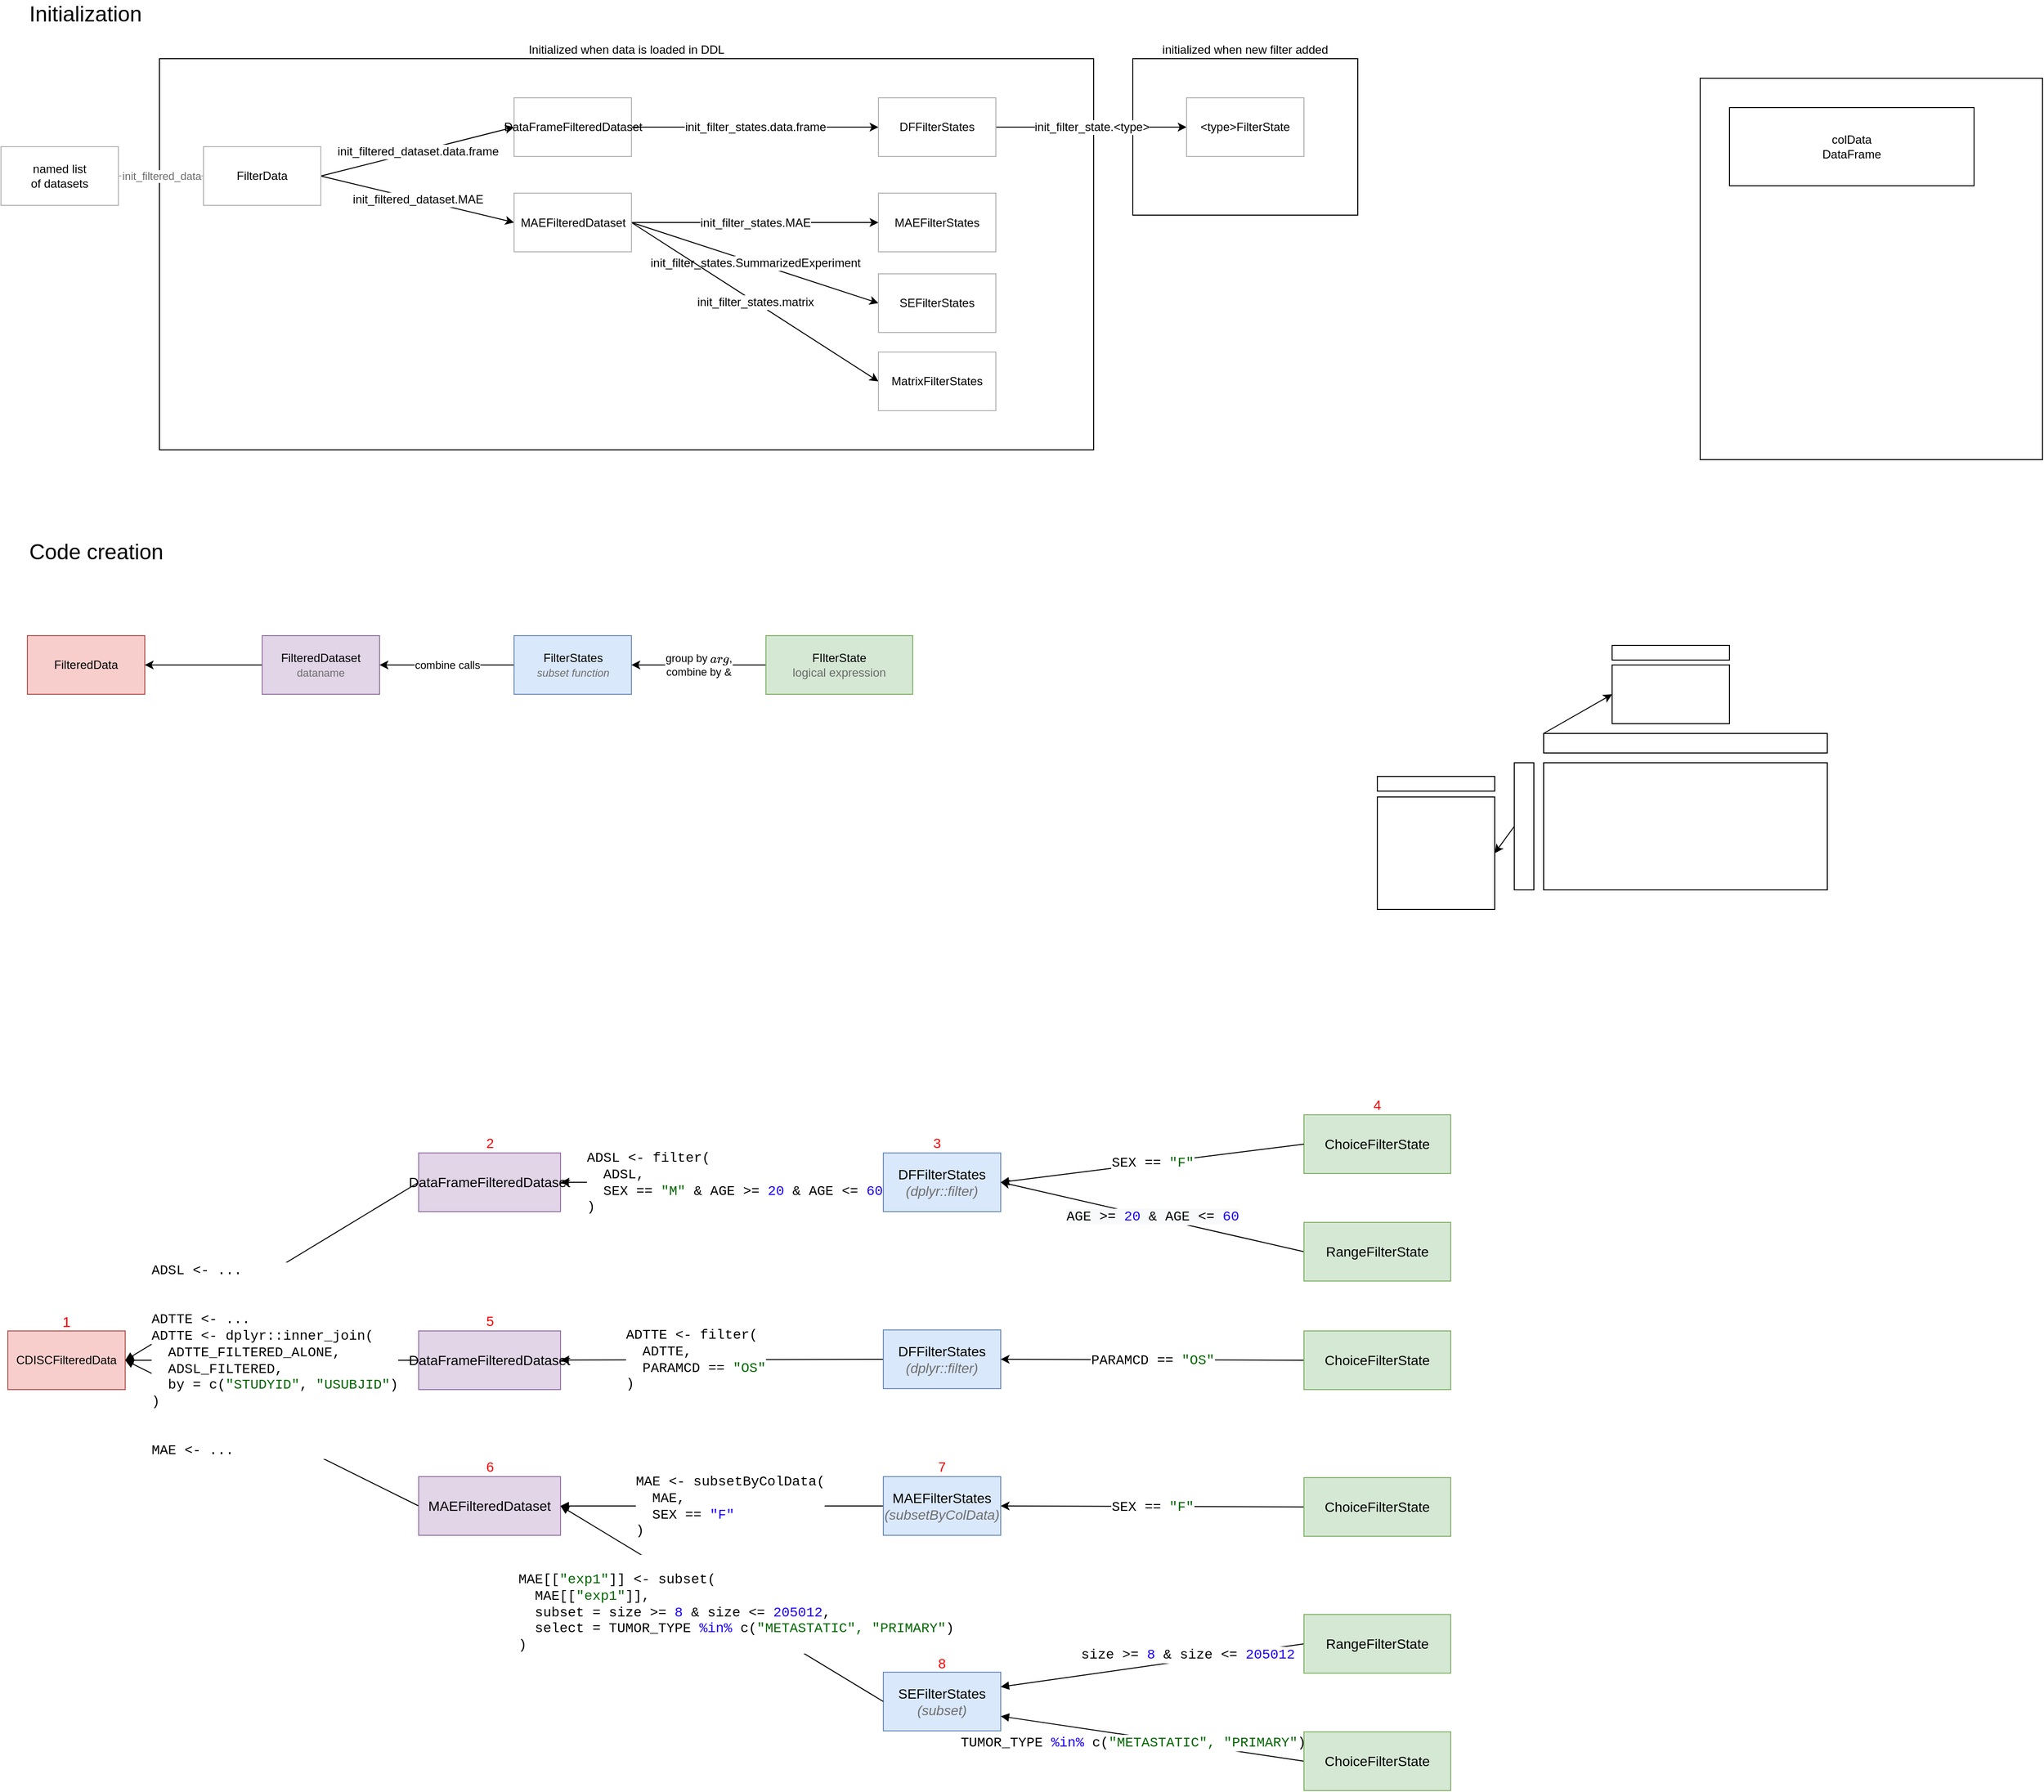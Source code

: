 <?xml version="1.0" encoding="UTF-8"?>
<mxfile version="22.1.17" type="google">
  <diagram id="6JaHPTwQ3IZ62b7ubyOW" name="Elements of the filter-panel">
    <mxGraphModel dx="2293" dy="977" grid="1" gridSize="10" guides="1" tooltips="1" connect="1" arrows="1" fold="1" page="1" pageScale="1" pageWidth="827" pageHeight="1169" math="0" shadow="0">
      <root>
        <mxCell id="0" />
        <mxCell id="1" parent="0" />
        <mxCell id="wHSzEoxw40m1ypYUr5Cm-58" style="rounded=0;orthogonalLoop=1;jettySize=auto;html=1;exitX=0;exitY=0.5;exitDx=0;exitDy=0;fontFamily=Helvetica;fontSize=11;endArrow=block;endFill=1;entryX=1;entryY=0.5;entryDx=0;entryDy=0;" parent="1" source="wHSzEoxw40m1ypYUr5Cm-60" target="wHSzEoxw40m1ypYUr5Cm-48" edge="1">
          <mxGeometry relative="1" as="geometry">
            <mxPoint x="-615" y="1440" as="targetPoint" />
          </mxGeometry>
        </mxCell>
        <mxCell id="wHSzEoxw40m1ypYUr5Cm-4" value="initialized when new filter added" style="rounded=0;whiteSpace=wrap;html=1;fontFamily=Helvetica;fontSize=12;labelPosition=center;verticalLabelPosition=top;align=center;verticalAlign=bottom;" parent="1" vertex="1">
          <mxGeometry x="330" y="80" width="230" height="160" as="geometry" />
        </mxCell>
        <mxCell id="wHSzEoxw40m1ypYUr5Cm-5" value="Initialized when data is loaded in DDL" style="rounded=0;whiteSpace=wrap;html=1;fontFamily=Helvetica;fontSize=12;labelPosition=center;verticalLabelPosition=top;align=center;verticalAlign=bottom;" parent="1" vertex="1">
          <mxGeometry x="-665" y="80" width="955" height="400" as="geometry" />
        </mxCell>
        <mxCell id="wHSzEoxw40m1ypYUr5Cm-27" value="Initialization&amp;nbsp;" style="text;html=1;strokeColor=none;fillColor=none;align=left;verticalAlign=middle;whiteSpace=wrap;rounded=0;fontSize=22;" parent="1" vertex="1">
          <mxGeometry x="-800" y="20" width="150" height="30" as="geometry" />
        </mxCell>
        <mxCell id="wHSzEoxw40m1ypYUr5Cm-34" value="init_filtered_dataset.data.frame" style="rounded=0;orthogonalLoop=1;jettySize=auto;html=1;exitX=1;exitY=0.5;exitDx=0;exitDy=0;entryX=0;entryY=0.5;entryDx=0;entryDy=0;fontSize=12;" parent="1" source="wHSzEoxw40m1ypYUr5Cm-30" target="wHSzEoxw40m1ypYUr5Cm-32" edge="1">
          <mxGeometry relative="1" as="geometry" />
        </mxCell>
        <mxCell id="wHSzEoxw40m1ypYUr5Cm-35" value="init_filtered_dataset.MAE" style="edgeStyle=none;rounded=0;orthogonalLoop=1;jettySize=auto;html=1;exitX=1;exitY=0.5;exitDx=0;exitDy=0;entryX=0;entryY=0.5;entryDx=0;entryDy=0;fontSize=12;" parent="1" source="wHSzEoxw40m1ypYUr5Cm-30" target="wHSzEoxw40m1ypYUr5Cm-33" edge="1">
          <mxGeometry relative="1" as="geometry" />
        </mxCell>
        <mxCell id="wHSzEoxw40m1ypYUr5Cm-30" value="FilterData" style="rounded=0;whiteSpace=wrap;html=1;fontFamily=Helvetica;fontSize=12;strokeColor=#B3B3B3;" parent="1" vertex="1">
          <mxGeometry x="-620" y="170" width="120" height="60" as="geometry" />
        </mxCell>
        <mxCell id="wHSzEoxw40m1ypYUr5Cm-37" value="init_filter_states.data.frame" style="edgeStyle=none;rounded=0;orthogonalLoop=1;jettySize=auto;html=1;exitX=1;exitY=0.5;exitDx=0;exitDy=0;entryX=0;entryY=0.5;entryDx=0;entryDy=0;fontSize=12;" parent="1" source="wHSzEoxw40m1ypYUr5Cm-32" target="wHSzEoxw40m1ypYUr5Cm-36" edge="1">
          <mxGeometry relative="1" as="geometry" />
        </mxCell>
        <mxCell id="wHSzEoxw40m1ypYUr5Cm-32" value="DataFrameFilteredDataset" style="rounded=0;whiteSpace=wrap;html=1;fontFamily=Helvetica;fontSize=12;strokeColor=#B3B3B3;" parent="1" vertex="1">
          <mxGeometry x="-302.5" y="120" width="120" height="60" as="geometry" />
        </mxCell>
        <mxCell id="wHSzEoxw40m1ypYUr5Cm-39" value="init_filter_states.MAE" style="edgeStyle=none;rounded=0;orthogonalLoop=1;jettySize=auto;html=1;exitX=1;exitY=0.5;exitDx=0;exitDy=0;entryX=0;entryY=0.5;entryDx=0;entryDy=0;fontSize=12;" parent="1" source="wHSzEoxw40m1ypYUr5Cm-33" target="wHSzEoxw40m1ypYUr5Cm-38" edge="1">
          <mxGeometry relative="1" as="geometry" />
        </mxCell>
        <mxCell id="wHSzEoxw40m1ypYUr5Cm-41" value="init_filter_states.SummarizedExperiment" style="edgeStyle=none;rounded=0;orthogonalLoop=1;jettySize=auto;html=1;exitX=1;exitY=0.5;exitDx=0;exitDy=0;entryX=0;entryY=0.5;entryDx=0;entryDy=0;fontSize=12;" parent="1" source="wHSzEoxw40m1ypYUr5Cm-33" target="wHSzEoxw40m1ypYUr5Cm-40" edge="1">
          <mxGeometry relative="1" as="geometry" />
        </mxCell>
        <mxCell id="wHSzEoxw40m1ypYUr5Cm-43" value="init_filter_states.matrix" style="edgeStyle=none;rounded=0;orthogonalLoop=1;jettySize=auto;html=1;exitX=1;exitY=0.5;exitDx=0;exitDy=0;entryX=0;entryY=0.5;entryDx=0;entryDy=0;fontSize=12;" parent="1" source="wHSzEoxw40m1ypYUr5Cm-33" target="wHSzEoxw40m1ypYUr5Cm-42" edge="1">
          <mxGeometry relative="1" as="geometry" />
        </mxCell>
        <mxCell id="wHSzEoxw40m1ypYUr5Cm-33" value="MAEFilteredDataset" style="rounded=0;whiteSpace=wrap;html=1;fontFamily=Helvetica;fontSize=12;strokeColor=#B3B3B3;" parent="1" vertex="1">
          <mxGeometry x="-302.5" y="217.5" width="120" height="60" as="geometry" />
        </mxCell>
        <mxCell id="wHSzEoxw40m1ypYUr5Cm-45" value="init_filter_state.&amp;lt;type&amp;gt;" style="edgeStyle=none;rounded=0;orthogonalLoop=1;jettySize=auto;html=1;exitX=1;exitY=0.5;exitDx=0;exitDy=0;entryX=0;entryY=0.5;entryDx=0;entryDy=0;fontSize=12;" parent="1" source="wHSzEoxw40m1ypYUr5Cm-36" target="wHSzEoxw40m1ypYUr5Cm-44" edge="1">
          <mxGeometry relative="1" as="geometry" />
        </mxCell>
        <mxCell id="wHSzEoxw40m1ypYUr5Cm-36" value="DFFilterStates" style="rounded=0;whiteSpace=wrap;html=1;fontFamily=Helvetica;fontSize=12;strokeColor=#B3B3B3;" parent="1" vertex="1">
          <mxGeometry x="70" y="120" width="120" height="60" as="geometry" />
        </mxCell>
        <mxCell id="wHSzEoxw40m1ypYUr5Cm-38" value="MAEFilterStates" style="rounded=0;whiteSpace=wrap;html=1;fontFamily=Helvetica;fontSize=12;strokeColor=#B3B3B3;" parent="1" vertex="1">
          <mxGeometry x="70" y="217.5" width="120" height="60" as="geometry" />
        </mxCell>
        <mxCell id="wHSzEoxw40m1ypYUr5Cm-40" value="SEFilterStates" style="rounded=0;whiteSpace=wrap;html=1;fontFamily=Helvetica;fontSize=12;strokeColor=#B3B3B3;" parent="1" vertex="1">
          <mxGeometry x="70" y="300" width="120" height="60" as="geometry" />
        </mxCell>
        <mxCell id="wHSzEoxw40m1ypYUr5Cm-42" value="MatrixFilterStates" style="rounded=0;whiteSpace=wrap;html=1;fontFamily=Helvetica;fontSize=12;strokeColor=#B3B3B3;" parent="1" vertex="1">
          <mxGeometry x="70" y="380" width="120" height="60" as="geometry" />
        </mxCell>
        <mxCell id="wHSzEoxw40m1ypYUr5Cm-44" value="&amp;lt;type&amp;gt;FilterState" style="rounded=0;whiteSpace=wrap;html=1;fontFamily=Helvetica;fontSize=12;strokeColor=#B3B3B3;" parent="1" vertex="1">
          <mxGeometry x="385" y="120" width="120" height="60" as="geometry" />
        </mxCell>
        <mxCell id="ju57OrP_gF10ks3lbw62-71" value="init_filtered_data" style="edgeStyle=none;rounded=0;orthogonalLoop=1;jettySize=auto;html=1;exitX=1;exitY=0.5;exitDx=0;exitDy=0;entryX=0;entryY=0.5;entryDx=0;entryDy=0;dashed=1;strokeColor=#B3B3B3;fontFamily=Helvetica;fontSize=11;fontColor=#6B6B6B;" parent="1" source="wHSzEoxw40m1ypYUr5Cm-46" target="wHSzEoxw40m1ypYUr5Cm-30" edge="1">
          <mxGeometry relative="1" as="geometry" />
        </mxCell>
        <mxCell id="wHSzEoxw40m1ypYUr5Cm-46" value="named list &lt;br&gt;of datasets" style="rounded=0;whiteSpace=wrap;html=1;fontFamily=Helvetica;fontSize=12;strokeColor=#B3B3B3;" parent="1" vertex="1">
          <mxGeometry x="-827" y="170" width="120" height="60" as="geometry" />
        </mxCell>
        <mxCell id="wHSzEoxw40m1ypYUr5Cm-47" value="Code creation" style="text;html=1;strokeColor=none;fillColor=none;align=left;verticalAlign=middle;whiteSpace=wrap;rounded=0;fontSize=22;" parent="1" vertex="1">
          <mxGeometry x="-800" y="570" width="160" height="30" as="geometry" />
        </mxCell>
        <mxCell id="wHSzEoxw40m1ypYUr5Cm-48" value="CDISCFilteredData" style="rounded=0;whiteSpace=wrap;html=1;fillColor=#f8cecc;strokeColor=#b85450;" parent="1" vertex="1">
          <mxGeometry x="-820" y="1381" width="120" height="60" as="geometry" />
        </mxCell>
        <mxCell id="wHSzEoxw40m1ypYUr5Cm-49" style="rounded=0;orthogonalLoop=1;jettySize=auto;html=1;exitX=0;exitY=0.5;exitDx=0;exitDy=0;entryX=1;entryY=0.5;entryDx=0;entryDy=0;fontFamily=Helvetica;fontSize=11;endArrow=block;endFill=1;" parent="1" source="wHSzEoxw40m1ypYUr5Cm-51" target="wHSzEoxw40m1ypYUr5Cm-48" edge="1">
          <mxGeometry relative="1" as="geometry" />
        </mxCell>
        <mxCell id="wHSzEoxw40m1ypYUr5Cm-50" value="&lt;div style=&quot;text-align: left&quot;&gt;&lt;br&gt;&lt;/div&gt;" style="edgeLabel;html=1;align=center;verticalAlign=middle;resizable=0;points=[];" parent="wHSzEoxw40m1ypYUr5Cm-49" connectable="0" vertex="1">
          <mxGeometry x="-0.492" y="-3" relative="1" as="geometry">
            <mxPoint as="offset" />
          </mxGeometry>
        </mxCell>
        <mxCell id="wHSzEoxw40m1ypYUr5Cm-51" value="DataFrameFilteredDataset" style="rounded=0;whiteSpace=wrap;html=1;fillColor=#e1d5e7;strokeColor=#9673a6;fontSize=14;" parent="1" vertex="1">
          <mxGeometry x="-400" y="1199" width="145" height="60" as="geometry" />
        </mxCell>
        <mxCell id="wHSzEoxw40m1ypYUr5Cm-52" value="ADSL &amp;lt;- filter(&lt;br style=&quot;font-size: 14px;&quot;&gt;&amp;nbsp; ADSL, &lt;br style=&quot;font-size: 14px;&quot;&gt;&amp;nbsp; SEX == &lt;font color=&quot;#006600&quot; style=&quot;font-size: 14px;&quot;&gt;&quot;M&quot;&lt;/font&gt; &amp;amp; AGE &amp;gt;= &lt;font color=&quot;#1900ff&quot; style=&quot;font-size: 14px;&quot;&gt;20&lt;/font&gt; &amp;amp; AGE &amp;lt;= &lt;font color=&quot;#1900ff&quot; style=&quot;font-size: 14px;&quot;&gt;60&lt;/font&gt;&lt;br style=&quot;font-size: 14px;&quot;&gt;)" style="edgeStyle=none;rounded=0;orthogonalLoop=1;jettySize=auto;html=1;exitX=0;exitY=0.5;exitDx=0;exitDy=0;entryX=1;entryY=0.5;entryDx=0;entryDy=0;align=left;fontFamily=Courier New;fontSize=14;" parent="1" source="wHSzEoxw40m1ypYUr5Cm-53" target="wHSzEoxw40m1ypYUr5Cm-51" edge="1">
          <mxGeometry x="0.849" relative="1" as="geometry">
            <mxPoint as="offset" />
          </mxGeometry>
        </mxCell>
        <mxCell id="wHSzEoxw40m1ypYUr5Cm-53" value="DFFilterStates&lt;br style=&quot;font-size: 14px;&quot;&gt;&lt;i style=&quot;font-size: 14px;&quot;&gt;&lt;font style=&quot;font-size: 14px;&quot; color=&quot;#6e6e6e&quot;&gt;(dplyr::filter)&lt;/font&gt;&lt;/i&gt;" style="rounded=0;whiteSpace=wrap;html=1;fillColor=#dae8fc;strokeColor=#6c8ebf;fontSize=14;" parent="1" vertex="1">
          <mxGeometry x="75" y="1199" width="120" height="60" as="geometry" />
        </mxCell>
        <mxCell id="wHSzEoxw40m1ypYUr5Cm-54" value="ChoiceFilterState" style="rounded=0;whiteSpace=wrap;html=1;fillColor=#d5e8d4;strokeColor=#82b366;fontSize=14;" parent="1" vertex="1">
          <mxGeometry x="505" y="1160" width="150" height="60" as="geometry" />
        </mxCell>
        <mxCell id="wHSzEoxw40m1ypYUr5Cm-55" style="edgeStyle=none;rounded=0;orthogonalLoop=1;jettySize=auto;html=1;exitX=0;exitY=0.5;exitDx=0;exitDy=0;fontFamily=Helvetica;fontSize=11;endArrow=block;endFill=1;entryX=1;entryY=0.5;entryDx=0;entryDy=0;" parent="1" source="wHSzEoxw40m1ypYUr5Cm-57" target="wHSzEoxw40m1ypYUr5Cm-48" edge="1">
          <mxGeometry relative="1" as="geometry">
            <mxPoint x="-615" y="1440" as="targetPoint" />
          </mxGeometry>
        </mxCell>
        <mxCell id="wHSzEoxw40m1ypYUr5Cm-56" value="&lt;div style=&quot;font-size: 14px;&quot;&gt;&lt;font style=&quot;font-size: 14px;&quot;&gt;ADSL &amp;lt;- ...&lt;br style=&quot;font-size: 14px;&quot;&gt;&lt;br&gt;&lt;/font&gt;&lt;/div&gt;&lt;div style=&quot;font-size: 14px;&quot;&gt;&lt;font style=&quot;font-size: 14px;&quot;&gt;&lt;br&gt;&lt;/font&gt;&lt;/div&gt;&lt;div style=&quot;font-size: 14px;&quot;&gt;&lt;font style=&quot;font-size: 14px;&quot;&gt;ADTTE &amp;lt;- ...&lt;/font&gt;&lt;/div&gt;ADTTE &amp;lt;- dplyr::inner_join(&lt;span style=&quot;font-size: 14px;&quot;&gt;&lt;br&gt;&lt;/span&gt;&lt;span style=&quot;font-size: 14px;&quot;&gt;&lt;div style=&quot;font-size: 14px;&quot;&gt;&amp;nbsp; ADTTE_FILTERED_ALONE,&lt;/div&gt;&lt;/span&gt;&lt;span style=&quot;font-size: 14px;&quot;&gt;&lt;div style=&quot;font-size: 14px;&quot;&gt;&amp;nbsp; ADSL_FILTERED,&lt;/div&gt;&lt;/span&gt;&lt;span style=&quot;font-size: 14px;&quot;&gt;&lt;div style=&quot;font-size: 14px;&quot;&gt;&amp;nbsp; by = c(&lt;font color=&quot;#006600&quot; style=&quot;font-size: 14px;&quot;&gt;&quot;STUDYID&quot;&lt;/font&gt;,&lt;font color=&quot;#006600&quot; style=&quot;font-size: 14px;&quot;&gt;&amp;nbsp;&quot;USUBJID&quot;&lt;/font&gt;)&lt;/div&gt;&lt;/span&gt;&lt;span style=&quot;font-size: 14px;&quot;&gt;&lt;div style=&quot;font-size: 14px;&quot;&gt;)&lt;br style=&quot;font-size: 14px;&quot;&gt;&lt;br&gt;&lt;br style=&quot;font-size: 14px;&quot;&gt;MAE &amp;lt;- ...&lt;/div&gt;&lt;/span&gt;" style="edgeLabel;html=1;align=left;verticalAlign=middle;resizable=0;points=[];fontFamily=Courier New;fontSize=14;" parent="wHSzEoxw40m1ypYUr5Cm-55" connectable="0" vertex="1">
          <mxGeometry x="0.054" y="-1" relative="1" as="geometry">
            <mxPoint x="-117" y="1" as="offset" />
          </mxGeometry>
        </mxCell>
        <mxCell id="wHSzEoxw40m1ypYUr5Cm-57" value="DataFrameFilteredDataset" style="rounded=0;whiteSpace=wrap;html=1;fillColor=#e1d5e7;strokeColor=#9673a6;fontSize=14;" parent="1" vertex="1">
          <mxGeometry x="-400" y="1381" width="145" height="60" as="geometry" />
        </mxCell>
        <mxCell id="wHSzEoxw40m1ypYUr5Cm-60" value="MAEFilteredDataset" style="rounded=0;whiteSpace=wrap;html=1;fillColor=#e1d5e7;strokeColor=#9673a6;fontSize=14;" parent="1" vertex="1">
          <mxGeometry x="-400" y="1530" width="145" height="60" as="geometry" />
        </mxCell>
        <mxCell id="wHSzEoxw40m1ypYUr5Cm-61" value="&lt;span style=&quot;color: rgb(0, 0, 0); font-size: 14px; font-style: normal; font-weight: 400; letter-spacing: normal; text-indent: 0px; text-transform: none; word-spacing: 0px; background-color: rgb(255, 255, 255); display: inline; float: none;&quot;&gt;ADTTE &amp;lt;- filter(&lt;/span&gt;&lt;br style=&quot;color: rgb(0, 0, 0); font-size: 14px; font-style: normal; font-weight: 400; letter-spacing: normal; text-indent: 0px; text-transform: none; word-spacing: 0px;&quot;&gt;&lt;span style=&quot;color: rgb(0, 0, 0); font-size: 14px; font-style: normal; font-weight: 400; letter-spacing: normal; text-indent: 0px; text-transform: none; word-spacing: 0px; background-color: rgb(255, 255, 255); display: inline; float: none;&quot;&gt;&amp;nbsp; ADTTE,&amp;nbsp;&lt;/span&gt;&lt;br style=&quot;color: rgb(0, 0, 0); font-size: 14px; font-style: normal; font-weight: 400; letter-spacing: normal; text-indent: 0px; text-transform: none; word-spacing: 0px;&quot;&gt;&lt;span style=&quot;color: rgb(0, 0, 0); font-size: 14px; font-style: normal; font-weight: 400; letter-spacing: normal; text-indent: 0px; text-transform: none; word-spacing: 0px; background-color: rgb(255, 255, 255); display: inline; float: none;&quot;&gt;&amp;nbsp; PARAMCD ==&lt;span style=&quot;font-size: 14px;&quot;&gt;&amp;nbsp;&lt;/span&gt;&lt;/span&gt;&lt;font color=&quot;#006600&quot; style=&quot;font-size: 14px; font-style: normal; font-weight: 400; letter-spacing: normal; text-indent: 0px; text-transform: none; word-spacing: 0px;&quot;&gt;&quot;OS&quot;&lt;/font&gt;&lt;br style=&quot;color: rgb(0, 0, 0); font-size: 14px; font-style: normal; font-weight: 400; letter-spacing: normal; text-indent: 0px; text-transform: none; word-spacing: 0px;&quot;&gt;&lt;span style=&quot;color: rgb(0, 0, 0); font-size: 14px; font-style: normal; font-weight: 400; letter-spacing: normal; text-indent: 0px; text-transform: none; word-spacing: 0px; background-color: rgb(255, 255, 255); display: inline; float: none;&quot;&gt;)&lt;/span&gt;" style="edgeStyle=none;rounded=0;orthogonalLoop=1;jettySize=auto;html=1;exitX=0;exitY=0.5;exitDx=0;exitDy=0;align=left;fontFamily=Courier New;fontSize=14;" parent="1" source="wHSzEoxw40m1ypYUr5Cm-62" target="wHSzEoxw40m1ypYUr5Cm-57" edge="1">
          <mxGeometry x="0.606" y="-1" relative="1" as="geometry">
            <mxPoint as="offset" />
          </mxGeometry>
        </mxCell>
        <mxCell id="wHSzEoxw40m1ypYUr5Cm-62" value="DFFilterStates&lt;br style=&quot;font-size: 14px;&quot;&gt;&lt;i style=&quot;font-size: 14px;&quot;&gt;&lt;font color=&quot;#6e6e6e&quot; style=&quot;font-size: 14px;&quot;&gt;(dplyr::filter)&lt;/font&gt;&lt;/i&gt;" style="rounded=0;whiteSpace=wrap;html=1;fillColor=#dae8fc;strokeColor=#6c8ebf;fontSize=14;" parent="1" vertex="1">
          <mxGeometry x="75" y="1380" width="120" height="60" as="geometry" />
        </mxCell>
        <mxCell id="wHSzEoxw40m1ypYUr5Cm-63" value="MAE &amp;lt;- subsetByColData(&lt;br&gt;&amp;nbsp; MAE, &lt;br&gt;&amp;nbsp; SEX == &lt;font color=&quot;#1900ff&quot; style=&quot;font-size: 14px;&quot;&gt;&quot;F&quot;&lt;br&gt;&lt;/font&gt;)" style="edgeStyle=none;rounded=0;orthogonalLoop=1;jettySize=auto;html=1;exitX=0;exitY=0.5;exitDx=0;exitDy=0;entryX=1;entryY=0.5;entryDx=0;entryDy=0;endArrow=block;endFill=1;fontFamily=Courier New;fontSize=14;align=left;" parent="1" source="wHSzEoxw40m1ypYUr5Cm-64" target="wHSzEoxw40m1ypYUr5Cm-60" edge="1">
          <mxGeometry x="0.545" relative="1" as="geometry">
            <mxPoint as="offset" />
          </mxGeometry>
        </mxCell>
        <mxCell id="wHSzEoxw40m1ypYUr5Cm-64" value="MAEFilterStates&lt;br style=&quot;font-size: 14px;&quot;&gt;&lt;i style=&quot;font-size: 14px;&quot;&gt;&lt;font color=&quot;#6e6e6e&quot; style=&quot;font-size: 14px;&quot;&gt;(subsetByColData)&lt;/font&gt;&lt;/i&gt;" style="rounded=0;whiteSpace=wrap;html=1;fillColor=#dae8fc;strokeColor=#6c8ebf;fontSize=14;" parent="1" vertex="1">
          <mxGeometry x="75" y="1530" width="120" height="60" as="geometry" />
        </mxCell>
        <mxCell id="wHSzEoxw40m1ypYUr5Cm-66" value="SEFilterStates&lt;br style=&quot;font-size: 14px;&quot;&gt;&lt;i style=&quot;font-size: 14px;&quot;&gt;&lt;font color=&quot;#6e6e6e&quot; style=&quot;font-size: 14px;&quot;&gt;(subset)&lt;/font&gt;&lt;/i&gt;" style="rounded=0;whiteSpace=wrap;html=1;fillColor=#dae8fc;strokeColor=#6c8ebf;fontSize=14;" parent="1" vertex="1">
          <mxGeometry x="75" y="1730" width="120" height="60" as="geometry" />
        </mxCell>
        <mxCell id="wHSzEoxw40m1ypYUr5Cm-67" style="rounded=0;orthogonalLoop=1;jettySize=auto;html=1;exitX=0;exitY=0.5;exitDx=0;exitDy=0;entryX=1;entryY=0.5;entryDx=0;entryDy=0;fontSize=14;" parent="1" source="wHSzEoxw40m1ypYUr5Cm-69" target="wHSzEoxw40m1ypYUr5Cm-53" edge="1">
          <mxGeometry relative="1" as="geometry">
            <mxPoint x="395" y="1229" as="targetPoint" />
          </mxGeometry>
        </mxCell>
        <mxCell id="wHSzEoxw40m1ypYUr5Cm-68" value="&lt;span style=&quot;font-size: 14px; background-color: rgb(248, 249, 250);&quot;&gt;AGE &amp;gt;= &lt;font color=&quot;#1900ff&quot; style=&quot;font-size: 14px;&quot;&gt;20&lt;/font&gt; &amp;amp; AGE &amp;lt;= &lt;font color=&quot;#1900ff&quot; style=&quot;font-size: 14px;&quot;&gt;60&lt;/font&gt;&lt;/span&gt;" style="edgeLabel;html=1;align=center;verticalAlign=middle;resizable=0;points=[];fontFamily=Courier New;fontSize=14;" parent="wHSzEoxw40m1ypYUr5Cm-67" connectable="0" vertex="1">
          <mxGeometry x="0.003" y="-1" relative="1" as="geometry">
            <mxPoint as="offset" />
          </mxGeometry>
        </mxCell>
        <mxCell id="wHSzEoxw40m1ypYUr5Cm-69" value="RangeFilterState" style="rounded=0;whiteSpace=wrap;html=1;fillColor=#d5e8d4;strokeColor=#82b366;fontSize=14;" parent="1" vertex="1">
          <mxGeometry x="505" y="1270" width="150" height="60" as="geometry" />
        </mxCell>
        <mxCell id="wHSzEoxw40m1ypYUr5Cm-70" value="PARAMCD == &lt;font color=&quot;#006600&quot; style=&quot;font-size: 14px;&quot;&gt;&quot;OS&quot;&lt;/font&gt;" style="edgeStyle=none;rounded=0;orthogonalLoop=1;jettySize=auto;html=1;exitX=0;exitY=0.5;exitDx=0;exitDy=0;entryX=1;entryY=0.5;entryDx=0;entryDy=0;fontFamily=Courier New;fontSize=14;" parent="1" source="wHSzEoxw40m1ypYUr5Cm-71" target="wHSzEoxw40m1ypYUr5Cm-62" edge="1">
          <mxGeometry relative="1" as="geometry">
            <mxPoint x="395" y="1410" as="targetPoint" />
          </mxGeometry>
        </mxCell>
        <mxCell id="wHSzEoxw40m1ypYUr5Cm-71" value="ChoiceFilterState" style="rounded=0;whiteSpace=wrap;html=1;fillColor=#d5e8d4;strokeColor=#82b366;fontSize=14;" parent="1" vertex="1">
          <mxGeometry x="505" y="1381" width="150" height="60" as="geometry" />
        </mxCell>
        <mxCell id="wHSzEoxw40m1ypYUr5Cm-72" value="SEX == &lt;font color=&quot;#006600&quot; style=&quot;font-size: 14px;&quot;&gt;&quot;F&quot;&lt;/font&gt;" style="edgeStyle=none;rounded=0;orthogonalLoop=1;jettySize=auto;html=1;exitX=0;exitY=0.5;exitDx=0;exitDy=0;entryX=1;entryY=0.5;entryDx=0;entryDy=0;fontFamily=Courier New;fontSize=14;" parent="1" source="wHSzEoxw40m1ypYUr5Cm-73" target="wHSzEoxw40m1ypYUr5Cm-64" edge="1">
          <mxGeometry relative="1" as="geometry">
            <mxPoint x="395" y="1560" as="targetPoint" />
          </mxGeometry>
        </mxCell>
        <mxCell id="wHSzEoxw40m1ypYUr5Cm-73" value="ChoiceFilterState" style="rounded=0;whiteSpace=wrap;html=1;fillColor=#d5e8d4;strokeColor=#82b366;fontSize=14;" parent="1" vertex="1">
          <mxGeometry x="505" y="1531" width="150" height="60" as="geometry" />
        </mxCell>
        <mxCell id="wHSzEoxw40m1ypYUr5Cm-76" value="SEX == &lt;font color=&quot;#006600&quot; style=&quot;font-size: 14px;&quot;&gt;&quot;F&quot;&lt;/font&gt;" style="endArrow=block;html=1;exitX=0;exitY=0.5;exitDx=0;exitDy=0;entryX=1;entryY=0.5;entryDx=0;entryDy=0;endFill=1;fontFamily=Courier New;fontSize=14;" parent="1" source="wHSzEoxw40m1ypYUr5Cm-54" target="wHSzEoxw40m1ypYUr5Cm-53" edge="1">
          <mxGeometry width="50" height="50" relative="1" as="geometry">
            <mxPoint x="716" y="1189" as="sourcePoint" />
            <mxPoint x="396" y="1229" as="targetPoint" />
          </mxGeometry>
        </mxCell>
        <mxCell id="wHSzEoxw40m1ypYUr5Cm-87" value="&lt;span style=&quot;color: rgb(0, 0, 0); font-size: 14px; font-style: normal; font-weight: 400; letter-spacing: normal; text-align: left; text-indent: 0px; text-transform: none; word-spacing: 0px; background-color: rgb(255, 255, 255); display: inline; float: none;&quot;&gt;size &amp;gt;= &lt;/span&gt;&lt;span style=&quot;font-size: 14px; font-style: normal; font-weight: 400; letter-spacing: normal; text-align: left; text-indent: 0px; text-transform: none; word-spacing: 0px; background-color: rgb(255, 255, 255); display: inline; float: none;&quot;&gt;&lt;font color=&quot;#1900ff&quot; style=&quot;font-size: 14px;&quot;&gt;8 &lt;/font&gt;&lt;/span&gt;&lt;span style=&quot;color: rgb(0, 0, 0); font-size: 14px; font-style: normal; font-weight: 400; letter-spacing: normal; text-align: left; text-indent: 0px; text-transform: none; word-spacing: 0px; background-color: rgb(255, 255, 255); display: inline; float: none;&quot;&gt;&amp;amp; size &amp;lt;= &lt;/span&gt;&lt;span style=&quot;font-size: 14px; font-style: normal; font-weight: 400; letter-spacing: normal; text-align: left; text-indent: 0px; text-transform: none; word-spacing: 0px; background-color: rgb(255, 255, 255); display: inline; float: none;&quot;&gt;&lt;font color=&quot;#1900ff&quot; style=&quot;font-size: 14px;&quot;&gt;205012&lt;/font&gt;&lt;/span&gt;" style="edgeStyle=none;rounded=0;orthogonalLoop=1;jettySize=auto;html=1;exitX=0;exitY=0.5;exitDx=0;exitDy=0;endArrow=block;endFill=1;fontFamily=Courier New;fontSize=14;entryX=1;entryY=0.25;entryDx=0;entryDy=0;" parent="1" source="wHSzEoxw40m1ypYUr5Cm-88" target="wHSzEoxw40m1ypYUr5Cm-66" edge="1">
          <mxGeometry x="-0.237" y="-6" relative="1" as="geometry">
            <mxPoint x="190" y="1742" as="targetPoint" />
            <mxPoint as="offset" />
          </mxGeometry>
        </mxCell>
        <mxCell id="wHSzEoxw40m1ypYUr5Cm-88" value="RangeFilterState" style="rounded=0;whiteSpace=wrap;html=1;fillColor=#d5e8d4;strokeColor=#82b366;fontSize=14;" parent="1" vertex="1">
          <mxGeometry x="505" y="1671" width="150" height="60" as="geometry" />
        </mxCell>
        <mxCell id="wHSzEoxw40m1ypYUr5Cm-89" style="edgeStyle=none;rounded=0;orthogonalLoop=1;jettySize=auto;html=1;exitX=0;exitY=0.5;exitDx=0;exitDy=0;endArrow=block;endFill=1;entryX=1;entryY=0.75;entryDx=0;entryDy=0;fontSize=14;" parent="1" source="wHSzEoxw40m1ypYUr5Cm-91" target="wHSzEoxw40m1ypYUr5Cm-66" edge="1">
          <mxGeometry relative="1" as="geometry">
            <mxPoint x="190" y="1832" as="targetPoint" />
          </mxGeometry>
        </mxCell>
        <mxCell id="wHSzEoxw40m1ypYUr5Cm-90" value="&lt;span style=&quot;text-align: left; font-size: 14px;&quot;&gt;TUMOR_TYPE &lt;font color=&quot;#1900ff&quot; style=&quot;font-size: 14px;&quot;&gt;%in% &lt;/font&gt;c(&lt;font color=&quot;#006600&quot; style=&quot;font-size: 14px;&quot;&gt;&quot;METASTATIC&quot;, &quot;PRIMARY&quot;&lt;/font&gt;)&lt;/span&gt;" style="edgeLabel;html=1;align=center;verticalAlign=middle;resizable=0;points=[];fontFamily=Courier New;fontSize=14;" parent="wHSzEoxw40m1ypYUr5Cm-89" connectable="0" vertex="1">
          <mxGeometry y="1" relative="1" as="geometry">
            <mxPoint x="-20" y="3" as="offset" />
          </mxGeometry>
        </mxCell>
        <mxCell id="wHSzEoxw40m1ypYUr5Cm-91" value="ChoiceFilterState" style="rounded=0;whiteSpace=wrap;html=1;fillColor=#d5e8d4;strokeColor=#82b366;fontSize=14;" parent="1" vertex="1">
          <mxGeometry x="505" y="1791" width="150" height="60" as="geometry" />
        </mxCell>
        <mxCell id="wHSzEoxw40m1ypYUr5Cm-92" value="1" style="text;html=1;strokeColor=none;fillColor=none;align=center;verticalAlign=middle;whiteSpace=wrap;rounded=0;fontFamily=Helvetica;fontSize=15;fontColor=#FF0000;" parent="1" vertex="1">
          <mxGeometry x="-780" y="1361" width="40" height="20" as="geometry" />
        </mxCell>
        <mxCell id="wHSzEoxw40m1ypYUr5Cm-93" value="2" style="text;html=1;strokeColor=none;fillColor=none;align=center;verticalAlign=middle;whiteSpace=wrap;rounded=0;fontFamily=Helvetica;fontSize=14;fontColor=#FF0000;" parent="1" vertex="1">
          <mxGeometry x="-347.5" y="1179" width="40" height="20" as="geometry" />
        </mxCell>
        <mxCell id="wHSzEoxw40m1ypYUr5Cm-94" value="3" style="text;html=1;strokeColor=none;fillColor=none;align=center;verticalAlign=middle;whiteSpace=wrap;rounded=0;fontFamily=Helvetica;fontSize=14;fontColor=#FF0000;" parent="1" vertex="1">
          <mxGeometry x="110" y="1179" width="40" height="20" as="geometry" />
        </mxCell>
        <mxCell id="wHSzEoxw40m1ypYUr5Cm-96" value="4" style="text;html=1;strokeColor=none;fillColor=none;align=center;verticalAlign=middle;whiteSpace=wrap;rounded=0;fontFamily=Helvetica;fontSize=14;fontColor=#FF0000;" parent="1" vertex="1">
          <mxGeometry x="560" y="1140" width="40" height="20" as="geometry" />
        </mxCell>
        <mxCell id="wHSzEoxw40m1ypYUr5Cm-97" value="5" style="text;html=1;strokeColor=none;fillColor=none;align=center;verticalAlign=middle;whiteSpace=wrap;rounded=0;fontFamily=Helvetica;fontSize=14;fontColor=#FF0000;" parent="1" vertex="1">
          <mxGeometry x="-347.5" y="1361" width="40" height="20" as="geometry" />
        </mxCell>
        <mxCell id="wHSzEoxw40m1ypYUr5Cm-98" value="6" style="text;html=1;strokeColor=none;fillColor=none;align=center;verticalAlign=middle;whiteSpace=wrap;rounded=0;fontFamily=Helvetica;fontSize=14;fontColor=#FF0000;" parent="1" vertex="1">
          <mxGeometry x="-347.5" y="1510" width="40" height="20" as="geometry" />
        </mxCell>
        <mxCell id="wHSzEoxw40m1ypYUr5Cm-99" value="7" style="text;html=1;strokeColor=none;fillColor=none;align=center;verticalAlign=middle;whiteSpace=wrap;rounded=0;fontFamily=Helvetica;fontSize=14;fontColor=#FF0000;" parent="1" vertex="1">
          <mxGeometry x="115" y="1510" width="40" height="20" as="geometry" />
        </mxCell>
        <mxCell id="wHSzEoxw40m1ypYUr5Cm-101" value="8" style="text;html=1;strokeColor=none;fillColor=none;align=center;verticalAlign=middle;whiteSpace=wrap;rounded=0;fontFamily=Helvetica;fontSize=14;fontColor=#FF0000;" parent="1" vertex="1">
          <mxGeometry x="115" y="1711" width="40" height="20" as="geometry" />
        </mxCell>
        <mxCell id="wHSzEoxw40m1ypYUr5Cm-103" value="FilteredData" style="rounded=0;whiteSpace=wrap;html=1;fillColor=#f8cecc;strokeColor=#b85450;" parent="1" vertex="1">
          <mxGeometry x="-800" y="670" width="120" height="60" as="geometry" />
        </mxCell>
        <mxCell id="CfNpBvvqqnf917XYOSLc-2" style="edgeStyle=orthogonalEdgeStyle;rounded=0;orthogonalLoop=1;jettySize=auto;html=1;exitX=0;exitY=0.5;exitDx=0;exitDy=0;entryX=1;entryY=0.5;entryDx=0;entryDy=0;" parent="1" source="wHSzEoxw40m1ypYUr5Cm-105" target="wHSzEoxw40m1ypYUr5Cm-103" edge="1">
          <mxGeometry relative="1" as="geometry" />
        </mxCell>
        <mxCell id="wHSzEoxw40m1ypYUr5Cm-105" value="FilteredDataset&lt;br&gt;&lt;font color=&quot;#6e6e6e&quot; style=&quot;font-size: 11px&quot;&gt;dataname&lt;/font&gt;" style="rounded=0;whiteSpace=wrap;html=1;fillColor=#e1d5e7;strokeColor=#9673a6;" parent="1" vertex="1">
          <mxGeometry x="-560" y="670" width="120" height="60" as="geometry" />
        </mxCell>
        <mxCell id="CfNpBvvqqnf917XYOSLc-3" value="combine calls" style="edgeStyle=orthogonalEdgeStyle;rounded=0;orthogonalLoop=1;jettySize=auto;html=1;exitX=0;exitY=0.5;exitDx=0;exitDy=0;entryX=1;entryY=0.5;entryDx=0;entryDy=0;" parent="1" source="wHSzEoxw40m1ypYUr5Cm-107" target="wHSzEoxw40m1ypYUr5Cm-105" edge="1">
          <mxGeometry relative="1" as="geometry" />
        </mxCell>
        <mxCell id="wHSzEoxw40m1ypYUr5Cm-107" value="FilterStates&lt;br&gt;&lt;i&gt;&lt;font style=&quot;font-size: 11px&quot; color=&quot;#6e6e6e&quot;&gt;subset function&lt;/font&gt;&lt;/i&gt;" style="rounded=0;whiteSpace=wrap;html=1;fillColor=#dae8fc;strokeColor=#6c8ebf;" parent="1" vertex="1">
          <mxGeometry x="-302.5" y="670" width="120" height="60" as="geometry" />
        </mxCell>
        <mxCell id="CfNpBvvqqnf917XYOSLc-5" value="group by `arg`,&lt;br&gt;combine by &amp;amp;" style="edgeStyle=orthogonalEdgeStyle;rounded=0;orthogonalLoop=1;jettySize=auto;html=1;exitX=0;exitY=0.5;exitDx=0;exitDy=0;entryX=1;entryY=0.5;entryDx=0;entryDy=0;" parent="1" source="wHSzEoxw40m1ypYUr5Cm-109" target="wHSzEoxw40m1ypYUr5Cm-107" edge="1">
          <mxGeometry relative="1" as="geometry">
            <mxPoint x="-62.5" y="700" as="sourcePoint" />
          </mxGeometry>
        </mxCell>
        <mxCell id="PlrhWZQGPE9MOnVwFeej-4" value="" style="rounded=0;whiteSpace=wrap;html=1;" parent="1" vertex="1">
          <mxGeometry x="750" y="800" width="290" height="130" as="geometry" />
        </mxCell>
        <mxCell id="PlrhWZQGPE9MOnVwFeej-13" style="edgeStyle=none;rounded=0;orthogonalLoop=1;jettySize=auto;html=1;exitX=0;exitY=0;exitDx=0;exitDy=0;entryX=0;entryY=0.5;entryDx=0;entryDy=0;" parent="1" source="PlrhWZQGPE9MOnVwFeej-5" target="PlrhWZQGPE9MOnVwFeej-7" edge="1">
          <mxGeometry relative="1" as="geometry" />
        </mxCell>
        <mxCell id="PlrhWZQGPE9MOnVwFeej-5" value="" style="rounded=0;whiteSpace=wrap;html=1;" parent="1" vertex="1">
          <mxGeometry x="750" y="770" width="290" height="20" as="geometry" />
        </mxCell>
        <mxCell id="PlrhWZQGPE9MOnVwFeej-14" style="edgeStyle=none;rounded=0;orthogonalLoop=1;jettySize=auto;html=1;exitX=0;exitY=0.5;exitDx=0;exitDy=0;entryX=1;entryY=0.5;entryDx=0;entryDy=0;" parent="1" source="PlrhWZQGPE9MOnVwFeej-6" target="PlrhWZQGPE9MOnVwFeej-8" edge="1">
          <mxGeometry relative="1" as="geometry" />
        </mxCell>
        <mxCell id="PlrhWZQGPE9MOnVwFeej-6" value="" style="rounded=0;whiteSpace=wrap;html=1;" parent="1" vertex="1">
          <mxGeometry x="720" y="800" width="20" height="130" as="geometry" />
        </mxCell>
        <mxCell id="PlrhWZQGPE9MOnVwFeej-7" value="" style="rounded=0;whiteSpace=wrap;html=1;" parent="1" vertex="1">
          <mxGeometry x="820" y="700" width="120" height="60" as="geometry" />
        </mxCell>
        <mxCell id="PlrhWZQGPE9MOnVwFeej-8" value="" style="rounded=0;whiteSpace=wrap;html=1;" parent="1" vertex="1">
          <mxGeometry x="580" y="835" width="120" height="115" as="geometry" />
        </mxCell>
        <mxCell id="PlrhWZQGPE9MOnVwFeej-9" value="" style="rounded=0;whiteSpace=wrap;html=1;" parent="1" vertex="1">
          <mxGeometry x="820" y="680" width="120" height="15" as="geometry" />
        </mxCell>
        <mxCell id="PlrhWZQGPE9MOnVwFeej-10" value="" style="rounded=0;whiteSpace=wrap;html=1;" parent="1" vertex="1">
          <mxGeometry x="580" y="814" width="120" height="15" as="geometry" />
        </mxCell>
        <mxCell id="vV5tOVZc98V53DP1ZGau-1" value="" style="rounded=0;whiteSpace=wrap;html=1;" parent="1" vertex="1">
          <mxGeometry x="910" y="100" width="350" height="390" as="geometry" />
        </mxCell>
        <mxCell id="vV5tOVZc98V53DP1ZGau-2" value="colData&lt;br&gt;DataFrame" style="rounded=0;whiteSpace=wrap;html=1;" parent="1" vertex="1">
          <mxGeometry x="940" y="130" width="250" height="80" as="geometry" />
        </mxCell>
        <mxCell id="wHSzEoxw40m1ypYUr5Cm-109" value="FIlterState&lt;br&gt;&lt;font color=&quot;#6b6b6b&quot;&gt;logical expression&lt;/font&gt;" style="rounded=0;whiteSpace=wrap;html=1;fillColor=#d5e8d4;strokeColor=#82b366;" parent="1" vertex="1">
          <mxGeometry x="-45" y="670" width="150" height="60" as="geometry" />
        </mxCell>
        <mxCell id="wHSzEoxw40m1ypYUr5Cm-65" value="&lt;br style=&quot;font-size: 14px;&quot;&gt;MAE[[&lt;font color=&quot;#006600&quot; style=&quot;font-size: 14px;&quot;&gt;&quot;exp1&quot;&lt;/font&gt;]] &amp;lt;- subset(&lt;br style=&quot;font-size: 14px;&quot;&gt;&amp;nbsp; MAE[[&lt;font color=&quot;#006600&quot; style=&quot;font-size: 14px;&quot;&gt;&quot;exp1&quot;&lt;/font&gt;]],&lt;br style=&quot;font-size: 14px;&quot;&gt;&amp;nbsp; subset = size &amp;gt;= &lt;font color=&quot;#1900ff&quot; style=&quot;font-size: 14px;&quot;&gt;8&lt;/font&gt; &amp;amp; size &amp;lt;= &lt;font color=&quot;#1900ff&quot; style=&quot;font-size: 14px;&quot;&gt;205012&lt;/font&gt;, &lt;br style=&quot;font-size: 14px;&quot;&gt;&amp;nbsp; select = TUMOR_TYPE &lt;font color=&quot;#1900ff&quot; style=&quot;font-size: 14px;&quot;&gt;%in%&lt;/font&gt; c(&lt;font color=&quot;#006600&quot; style=&quot;font-size: 14px;&quot;&gt;&quot;METASTATIC&quot;, &quot;PRIMARY&quot;&lt;/font&gt;)&lt;br style=&quot;font-size: 14px;&quot;&gt;)" style="edgeStyle=none;rounded=0;orthogonalLoop=1;jettySize=auto;html=1;exitX=0;exitY=0.5;exitDx=0;exitDy=0;entryX=1;entryY=0.5;entryDx=0;entryDy=0;endArrow=block;endFill=1;align=left;fontFamily=Courier New;fontSize=14;" parent="1" source="wHSzEoxw40m1ypYUr5Cm-66" target="wHSzEoxw40m1ypYUr5Cm-60" edge="1">
          <mxGeometry x="0.931" y="109" relative="1" as="geometry">
            <mxPoint as="offset" />
          </mxGeometry>
        </mxCell>
      </root>
    </mxGraphModel>
  </diagram>
</mxfile>
